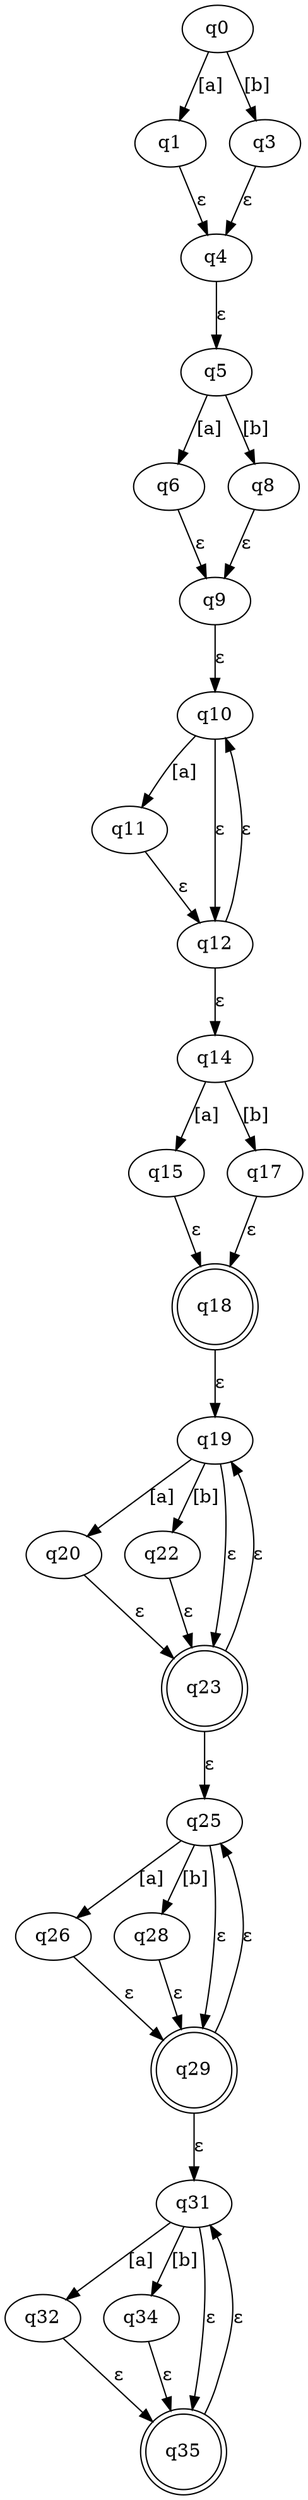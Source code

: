digraph ndfa {
IDq0 [label="q0"];
IDq1 [label="q1"];
IDq3 [label="q3"];
IDq4 [label="q4"];
IDq5 [label="q5"];
IDq6 [label="q6"];
IDq8 [label="q8"];
IDq9 [label="q9"];
IDq10 [label="q10"];
IDq11 [label="q11"];
IDq12 [label="q12"];
IDq14 [label="q14"];
IDq15 [label="q15"];
IDq17 [label="q17"];
IDq18 [shape = doublecircle] [label="q18"];
IDq19 [label="q19"];
IDq20 [label="q20"];
IDq22 [label="q22"];
IDq23 [shape = doublecircle] [label="q23"];
IDq25 [label="q25"];
IDq26 [label="q26"];
IDq28 [label="q28"];
IDq29 [shape = doublecircle] [label="q29"];
IDq31 [label="q31"];
IDq32 [label="q32"];
IDq34 [label="q34"];
IDq35 [shape = doublecircle] [label="q35"];
IDq0 -> IDq1 [label="[a]"];
IDq0 -> IDq3 [label="[b]"];
IDq1 -> IDq4 [label="ε"];
IDq3 -> IDq4 [label="ε"];
IDq4 -> IDq5 [label="ε"];
IDq5 -> IDq6 [label="[a]"];
IDq5 -> IDq8 [label="[b]"];
IDq6 -> IDq9 [label="ε"];
IDq8 -> IDq9 [label="ε"];
IDq9 -> IDq10 [label="ε"];
IDq10 -> IDq11 [label="[a]"];
IDq10 -> IDq12 [label="ε"];
IDq11 -> IDq12 [label="ε"];
IDq12 -> IDq10 [label="ε"];
IDq12 -> IDq14 [label="ε"];
IDq14 -> IDq15 [label="[a]"];
IDq14 -> IDq17 [label="[b]"];
IDq15 -> IDq18 [label="ε"];
IDq17 -> IDq18 [label="ε"];
IDq18 -> IDq19 [label="ε"];
IDq19 -> IDq20 [label="[a]"];
IDq19 -> IDq22 [label="[b]"];
IDq19 -> IDq23 [label="ε"];
IDq20 -> IDq23 [label="ε"];
IDq22 -> IDq23 [label="ε"];
IDq23 -> IDq19 [label="ε"];
IDq23 -> IDq25 [label="ε"];
IDq25 -> IDq26 [label="[a]"];
IDq25 -> IDq28 [label="[b]"];
IDq25 -> IDq29 [label="ε"];
IDq26 -> IDq29 [label="ε"];
IDq28 -> IDq29 [label="ε"];
IDq29 -> IDq25 [label="ε"];
IDq29 -> IDq31 [label="ε"];
IDq31 -> IDq32 [label="[a]"];
IDq31 -> IDq34 [label="[b]"];
IDq31 -> IDq35 [label="ε"];
IDq32 -> IDq35 [label="ε"];
IDq34 -> IDq35 [label="ε"];
IDq35 -> IDq31 [label="ε"];
}
